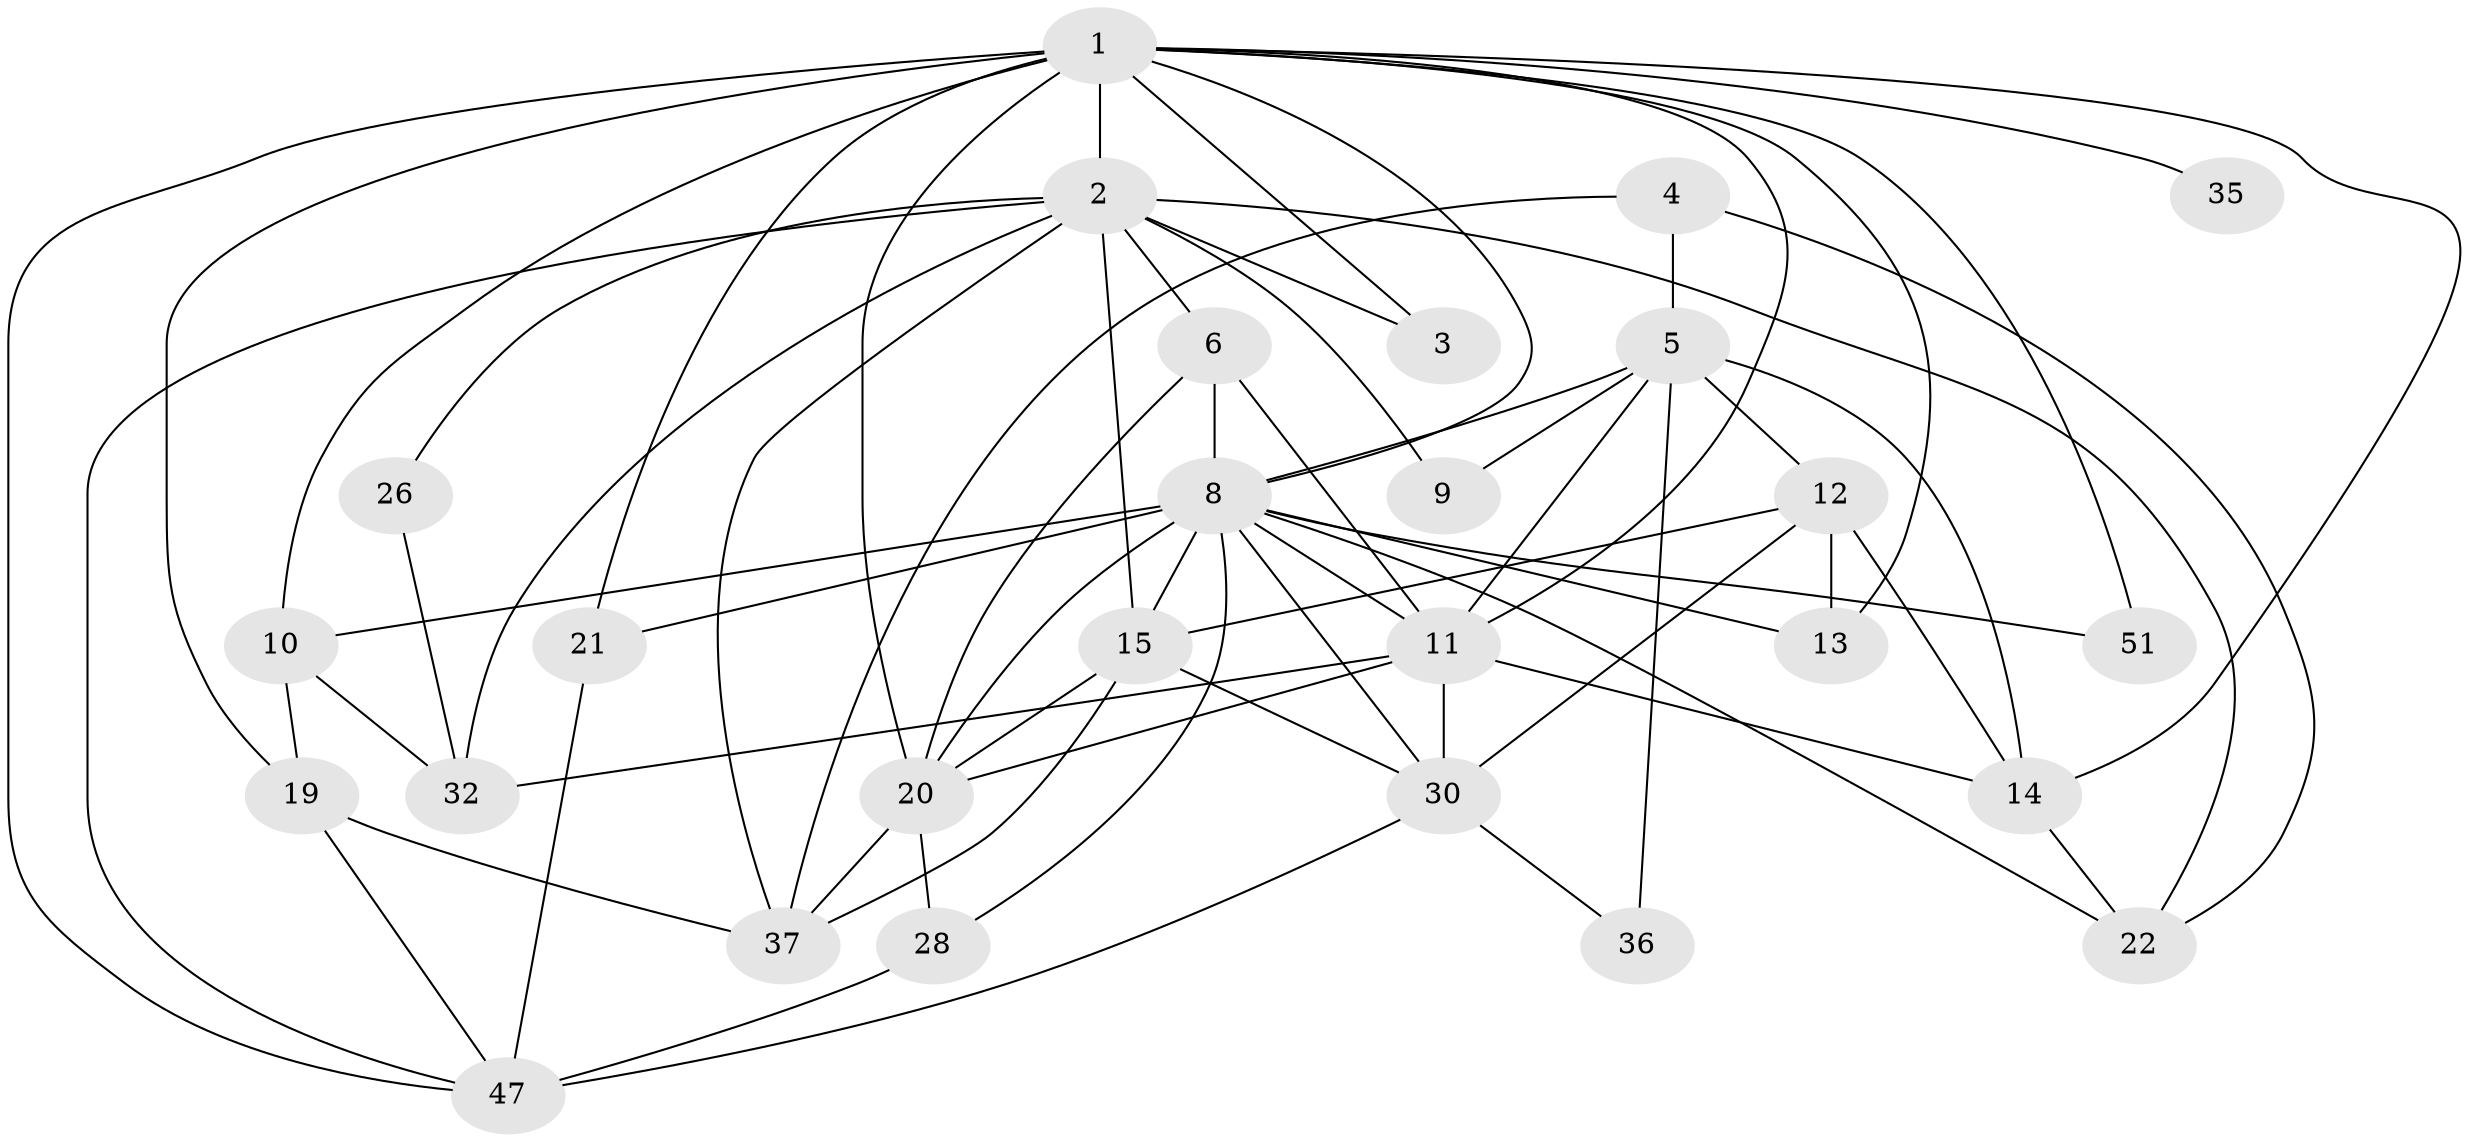 // original degree distribution, {6: 0.09259259259259259, 5: 0.1111111111111111, 2: 0.18518518518518517, 3: 0.24074074074074073, 4: 0.2777777777777778, 7: 0.05555555555555555, 8: 0.037037037037037035}
// Generated by graph-tools (version 1.1) at 2025/14/03/09/25 04:14:59]
// undirected, 27 vertices, 67 edges
graph export_dot {
graph [start="1"]
  node [color=gray90,style=filled];
  1 [super="+24+34"];
  2 [super="+18+17"];
  3;
  4;
  5 [super="+48"];
  6 [super="+7"];
  8 [super="+52+42+16"];
  9;
  10;
  11 [super="+33+27+39"];
  12 [super="+23+49"];
  13;
  14 [super="+46"];
  15 [super="+50"];
  19 [super="+29"];
  20 [super="+54+31"];
  21;
  22;
  26;
  28;
  30 [super="+45"];
  32;
  35;
  36;
  37 [super="+53"];
  47;
  51;
  1 -- 14;
  1 -- 11;
  1 -- 35 [weight=2];
  1 -- 10;
  1 -- 13;
  1 -- 47;
  1 -- 51;
  1 -- 21;
  1 -- 19;
  1 -- 20 [weight=4];
  1 -- 2 [weight=2];
  1 -- 3;
  1 -- 8;
  2 -- 47;
  2 -- 26;
  2 -- 15 [weight=2];
  2 -- 3;
  2 -- 6;
  2 -- 32;
  2 -- 37;
  2 -- 22;
  2 -- 9;
  4 -- 22;
  4 -- 37;
  4 -- 5;
  5 -- 9;
  5 -- 11;
  5 -- 8;
  5 -- 12;
  5 -- 36;
  5 -- 14;
  6 -- 20 [weight=2];
  6 -- 8;
  6 -- 11;
  8 -- 21;
  8 -- 22;
  8 -- 10 [weight=2];
  8 -- 30;
  8 -- 15 [weight=2];
  8 -- 11;
  8 -- 51;
  8 -- 28;
  8 -- 13;
  8 -- 20;
  10 -- 19;
  10 -- 32;
  11 -- 14;
  11 -- 32;
  11 -- 30 [weight=2];
  11 -- 20;
  12 -- 30;
  12 -- 15 [weight=2];
  12 -- 13;
  12 -- 14;
  14 -- 22;
  15 -- 30;
  15 -- 37;
  15 -- 20;
  19 -- 47;
  19 -- 37;
  20 -- 37 [weight=2];
  20 -- 28;
  21 -- 47;
  26 -- 32;
  28 -- 47;
  30 -- 47;
  30 -- 36;
}
